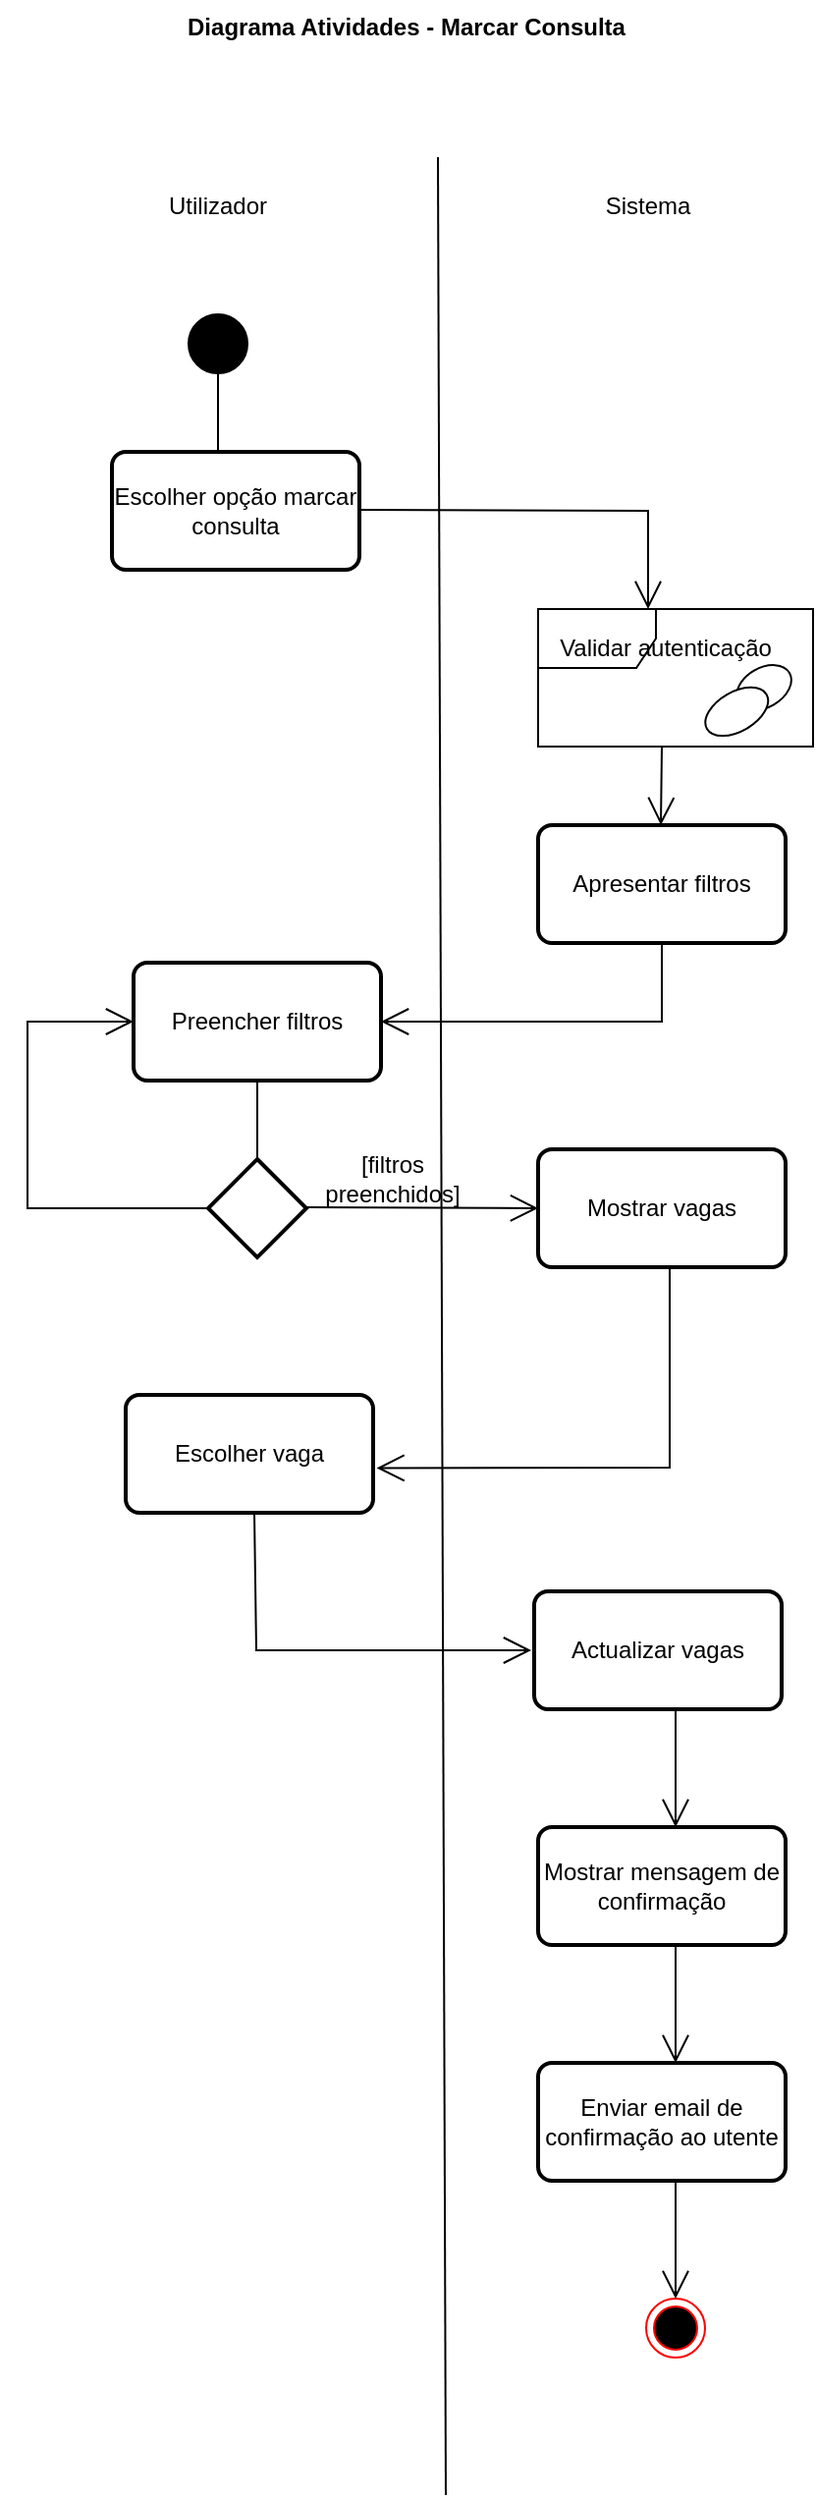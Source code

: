 <mxfile version="20.2.7" type="device" pages="5"><diagram id="aC4X720vus9qxyV70hOp" name="D Atividades - Marcar Consulta"><mxGraphModel dx="1902" dy="1026" grid="1" gridSize="10" guides="1" tooltips="1" connect="1" arrows="1" fold="1" page="1" pageScale="1" pageWidth="827" pageHeight="1169" math="0" shadow="0"><root><mxCell id="0"/><mxCell id="1" parent="0"/><mxCell id="auHp6Y4WAOxK9uiuMcSk-1" value="" style="verticalLabelPosition=bottom;verticalAlign=top;html=1;shape=mxgraph.flowchart.on-page_reference;fillColor=#000000;" vertex="1" parent="1"><mxGeometry x="259" y="190" width="30" height="30" as="geometry"/></mxCell><mxCell id="auHp6Y4WAOxK9uiuMcSk-3" value="" style="endArrow=none;endFill=0;endSize=12;html=1;rounded=0;" edge="1" parent="1"><mxGeometry width="160" relative="1" as="geometry"><mxPoint x="274" y="220" as="sourcePoint"/><mxPoint x="274" y="260" as="targetPoint"/></mxGeometry></mxCell><mxCell id="auHp6Y4WAOxK9uiuMcSk-4" value="Escolher opção marcar consulta" style="rounded=1;whiteSpace=wrap;html=1;absoluteArcSize=1;arcSize=14;strokeWidth=2;fillColor=#FFFFFF;strokeColor=#000000;" vertex="1" parent="1"><mxGeometry x="220" y="260" width="126" height="60" as="geometry"/></mxCell><mxCell id="xjuP9kLEPOgTU8Vr83Iu-1" value="Utilizador" style="text;html=1;strokeColor=none;fillColor=none;align=center;verticalAlign=middle;whiteSpace=wrap;rounded=0;" vertex="1" parent="1"><mxGeometry x="244" y="120" width="60" height="30" as="geometry"/></mxCell><mxCell id="xjuP9kLEPOgTU8Vr83Iu-4" value="Diagrama Atividades - Marcar Consulta" style="text;align=center;fontStyle=1;verticalAlign=middle;spacingLeft=3;spacingRight=3;strokeColor=none;rotatable=0;points=[[0,0.5],[1,0.5]];portConstraint=eastwest;fillColor=#FFFFFF;" vertex="1" parent="1"><mxGeometry x="330" y="30" width="80" height="26" as="geometry"/></mxCell><mxCell id="xjuP9kLEPOgTU8Vr83Iu-5" value="" style="endArrow=open;endFill=1;endSize=12;html=1;rounded=0;" edge="1" parent="1"><mxGeometry width="160" relative="1" as="geometry"><mxPoint x="346" y="289.5" as="sourcePoint"/><mxPoint x="493" y="340" as="targetPoint"/><Array as="points"><mxPoint x="493" y="290"/></Array></mxGeometry></mxCell><mxCell id="xjuP9kLEPOgTU8Vr83Iu-6" value="Apresentar filtros" style="rounded=1;whiteSpace=wrap;html=1;absoluteArcSize=1;arcSize=14;strokeWidth=2;fillColor=#FFFFFF;strokeColor=#000000;" vertex="1" parent="1"><mxGeometry x="437" y="450" width="126" height="60" as="geometry"/></mxCell><mxCell id="xjuP9kLEPOgTU8Vr83Iu-7" value="Sistema" style="text;html=1;strokeColor=none;fillColor=none;align=center;verticalAlign=middle;whiteSpace=wrap;rounded=0;" vertex="1" parent="1"><mxGeometry x="463" y="120" width="60" height="30" as="geometry"/></mxCell><mxCell id="xjuP9kLEPOgTU8Vr83Iu-8" value="" style="endArrow=open;endFill=1;endSize=12;html=1;rounded=0;exitX=0.5;exitY=1;exitDx=0;exitDy=0;" edge="1" parent="1" source="xjuP9kLEPOgTU8Vr83Iu-6"><mxGeometry width="160" relative="1" as="geometry"><mxPoint x="257" y="530" as="sourcePoint"/><mxPoint x="357" y="550" as="targetPoint"/><Array as="points"><mxPoint x="500" y="550"/></Array></mxGeometry></mxCell><mxCell id="xjuP9kLEPOgTU8Vr83Iu-9" value="Preencher filtros" style="rounded=1;whiteSpace=wrap;html=1;absoluteArcSize=1;arcSize=14;strokeWidth=2;fillColor=#FFFFFF;strokeColor=#000000;" vertex="1" parent="1"><mxGeometry x="231" y="520" width="126" height="60" as="geometry"/></mxCell><mxCell id="xjuP9kLEPOgTU8Vr83Iu-11" value="Mostrar vagas" style="rounded=1;whiteSpace=wrap;html=1;absoluteArcSize=1;arcSize=14;strokeWidth=2;fillColor=#FFFFFF;strokeColor=#000000;" vertex="1" parent="1"><mxGeometry x="437" y="615" width="126" height="60" as="geometry"/></mxCell><mxCell id="xjuP9kLEPOgTU8Vr83Iu-12" value="" style="endArrow=open;endFill=1;endSize=12;html=1;rounded=0;exitX=0.5;exitY=1;exitDx=0;exitDy=0;entryX=1.014;entryY=0.621;entryDx=0;entryDy=0;entryPerimeter=0;" edge="1" parent="1" target="xjuP9kLEPOgTU8Vr83Iu-13"><mxGeometry width="160" relative="1" as="geometry"><mxPoint x="504" y="675" as="sourcePoint"/><mxPoint x="361" y="755" as="targetPoint"/><Array as="points"><mxPoint x="504" y="777"/></Array></mxGeometry></mxCell><mxCell id="xjuP9kLEPOgTU8Vr83Iu-13" value="Escolher vaga" style="rounded=1;whiteSpace=wrap;html=1;absoluteArcSize=1;arcSize=14;strokeWidth=2;fillColor=#FFFFFF;strokeColor=#000000;" vertex="1" parent="1"><mxGeometry x="227" y="740" width="126" height="60" as="geometry"/></mxCell><mxCell id="xjuP9kLEPOgTU8Vr83Iu-14" value="" style="endArrow=open;endFill=1;endSize=12;html=1;rounded=0;exitX=0.5;exitY=1;exitDx=0;exitDy=0;entryX=0;entryY=0.5;entryDx=0;entryDy=0;" edge="1" parent="1"><mxGeometry width="160" relative="1" as="geometry"><mxPoint x="292.5" y="800" as="sourcePoint"/><mxPoint x="433.5" y="870" as="targetPoint"/><Array as="points"><mxPoint x="293.5" y="870"/></Array></mxGeometry></mxCell><mxCell id="xjuP9kLEPOgTU8Vr83Iu-15" value="" style="endArrow=none;endFill=0;endSize=12;html=1;rounded=0;exitX=0.5;exitY=1;exitDx=0;exitDy=0;" edge="1" parent="1" source="xjuP9kLEPOgTU8Vr83Iu-9"><mxGeometry width="160" relative="1" as="geometry"><mxPoint x="267" y="780" as="sourcePoint"/><mxPoint x="294" y="620" as="targetPoint"/></mxGeometry></mxCell><mxCell id="xjuP9kLEPOgTU8Vr83Iu-16" value="" style="strokeWidth=2;html=1;shape=mxgraph.flowchart.decision;whiteSpace=wrap;fillColor=#FFFFFF;" vertex="1" parent="1"><mxGeometry x="269" y="620" width="50" height="50" as="geometry"/></mxCell><mxCell id="xjuP9kLEPOgTU8Vr83Iu-18" value="" style="endArrow=open;endFill=1;endSize=12;html=1;rounded=0;" edge="1" parent="1"><mxGeometry width="160" relative="1" as="geometry"><mxPoint x="319" y="644.5" as="sourcePoint"/><mxPoint x="437" y="645" as="targetPoint"/></mxGeometry></mxCell><mxCell id="xjuP9kLEPOgTU8Vr83Iu-20" value="[filtros preenchidos]" style="text;html=1;strokeColor=none;fillColor=none;align=center;verticalAlign=middle;whiteSpace=wrap;rounded=0;" vertex="1" parent="1"><mxGeometry x="333" y="615" width="60" height="30" as="geometry"/></mxCell><mxCell id="xjuP9kLEPOgTU8Vr83Iu-22" value="" style="endArrow=open;endFill=1;endSize=12;html=1;rounded=0;entryX=0;entryY=0.5;entryDx=0;entryDy=0;exitX=0;exitY=0.5;exitDx=0;exitDy=0;exitPerimeter=0;" edge="1" parent="1" source="xjuP9kLEPOgTU8Vr83Iu-16" target="xjuP9kLEPOgTU8Vr83Iu-9"><mxGeometry width="160" relative="1" as="geometry"><mxPoint x="133.5" y="670" as="sourcePoint"/><mxPoint x="133.5" y="720" as="targetPoint"/><Array as="points"><mxPoint x="177" y="645"/><mxPoint x="177" y="550"/></Array></mxGeometry></mxCell><mxCell id="xjuP9kLEPOgTU8Vr83Iu-23" value="Actualizar vagas" style="rounded=1;whiteSpace=wrap;html=1;absoluteArcSize=1;arcSize=14;strokeWidth=2;fillColor=#FFFFFF;strokeColor=#000000;" vertex="1" parent="1"><mxGeometry x="435" y="840" width="126" height="60" as="geometry"/></mxCell><mxCell id="xjuP9kLEPOgTU8Vr83Iu-24" value="" style="endArrow=open;endFill=1;endSize=12;html=1;rounded=0;" edge="1" parent="1"><mxGeometry width="160" relative="1" as="geometry"><mxPoint x="507" y="900" as="sourcePoint"/><mxPoint x="507" y="960" as="targetPoint"/></mxGeometry></mxCell><mxCell id="xjuP9kLEPOgTU8Vr83Iu-25" value="Mostrar mensagem de confirmação" style="rounded=1;whiteSpace=wrap;html=1;absoluteArcSize=1;arcSize=14;strokeWidth=2;fillColor=#FFFFFF;strokeColor=#000000;" vertex="1" parent="1"><mxGeometry x="437" y="960" width="126" height="60" as="geometry"/></mxCell><mxCell id="xjuP9kLEPOgTU8Vr83Iu-26" value="" style="endArrow=none;endFill=0;endSize=12;html=1;rounded=0;" edge="1" parent="1"><mxGeometry width="160" relative="1" as="geometry"><mxPoint x="386" y="110" as="sourcePoint"/><mxPoint x="390" y="1300" as="targetPoint"/></mxGeometry></mxCell><mxCell id="xjuP9kLEPOgTU8Vr83Iu-27" value="" style="endArrow=open;endFill=1;endSize=12;html=1;rounded=0;" edge="1" parent="1"><mxGeometry width="160" relative="1" as="geometry"><mxPoint x="507" y="1020" as="sourcePoint"/><mxPoint x="507" y="1080" as="targetPoint"/></mxGeometry></mxCell><mxCell id="xjuP9kLEPOgTU8Vr83Iu-28" value="" style="ellipse;html=1;shape=endState;fillColor=#000000;strokeColor=#ff0000;" vertex="1" parent="1"><mxGeometry x="492" y="1200" width="30" height="30" as="geometry"/></mxCell><mxCell id="jbGn6iWR9WGbj9XRNjHH-3" value="Enviar email de confirmação ao utente" style="rounded=1;whiteSpace=wrap;html=1;absoluteArcSize=1;arcSize=14;strokeWidth=2;fillColor=#FFFFFF;strokeColor=#000000;" vertex="1" parent="1"><mxGeometry x="437" y="1080" width="126" height="60" as="geometry"/></mxCell><mxCell id="jbGn6iWR9WGbj9XRNjHH-4" value="" style="endArrow=open;endFill=1;endSize=12;html=1;rounded=0;" edge="1" parent="1"><mxGeometry width="160" relative="1" as="geometry"><mxPoint x="507" y="1140" as="sourcePoint"/><mxPoint x="507" y="1200" as="targetPoint"/></mxGeometry></mxCell><mxCell id="niLu8FTUclvExV80Wqd6-1" value="" style="endArrow=open;endFill=1;endSize=12;html=1;rounded=0;" edge="1" parent="1"><mxGeometry width="160" relative="1" as="geometry"><mxPoint x="500" y="410" as="sourcePoint"/><mxPoint x="499.5" y="450" as="targetPoint"/></mxGeometry></mxCell><mxCell id="9QzHQs27_pcCom7brdrI-1" value="" style="shape=umlFrame;whiteSpace=wrap;html=1;strokeColor=#000000;fillColor=#FFFFFF;" vertex="1" parent="1"><mxGeometry x="437" y="340" width="140" height="70" as="geometry"/></mxCell><mxCell id="9QzHQs27_pcCom7brdrI-2" value="Validar autenticação" style="text;html=1;strokeColor=none;fillColor=none;align=center;verticalAlign=middle;whiteSpace=wrap;rounded=0;" vertex="1" parent="1"><mxGeometry x="437" y="330" width="130" height="60" as="geometry"/></mxCell><mxCell id="9QzHQs27_pcCom7brdrI-3" value="" style="ellipse;whiteSpace=wrap;html=1;strokeColor=#000000;fillColor=#FFFFFF;rotation=-30;" vertex="1" parent="1"><mxGeometry x="537" y="370" width="30" height="20" as="geometry"/></mxCell><mxCell id="9QzHQs27_pcCom7brdrI-4" value="" style="ellipse;whiteSpace=wrap;html=1;strokeColor=#000000;fillColor=#FFFFFF;rotation=-30;" vertex="1" parent="1"><mxGeometry x="520.64" y="382.23" width="35" height="20" as="geometry"/></mxCell></root></mxGraphModel></diagram><diagram id="2z5fRQmiDzZDn1Argohp" name="D Atividades - Cancelar Consulta"><mxGraphModel dx="1902" dy="955" grid="1" gridSize="10" guides="1" tooltips="1" connect="1" arrows="1" fold="1" page="1" pageScale="1" pageWidth="827" pageHeight="1169" math="0" shadow="0"><root><mxCell id="0"/><mxCell id="1" parent="0"/><mxCell id="DxT4zfkKFSZzRJHXfQYI-1" value="" style="verticalLabelPosition=bottom;verticalAlign=top;html=1;shape=mxgraph.flowchart.on-page_reference;fillColor=#000000;" vertex="1" parent="1"><mxGeometry x="289" y="205" width="30" height="30" as="geometry"/></mxCell><mxCell id="DxT4zfkKFSZzRJHXfQYI-2" value="" style="endArrow=none;endFill=0;endSize=12;html=1;rounded=0;" edge="1" parent="1"><mxGeometry width="160" relative="1" as="geometry"><mxPoint x="304" y="235" as="sourcePoint"/><mxPoint x="304" y="275" as="targetPoint"/></mxGeometry></mxCell><mxCell id="DxT4zfkKFSZzRJHXfQYI-3" value="Escolher opção cancelar consulta" style="rounded=1;whiteSpace=wrap;html=1;absoluteArcSize=1;arcSize=14;strokeWidth=2;fillColor=#FFFFFF;strokeColor=#000000;" vertex="1" parent="1"><mxGeometry x="250" y="275" width="126" height="60" as="geometry"/></mxCell><mxCell id="DxT4zfkKFSZzRJHXfQYI-4" value="Utilizador" style="text;html=1;strokeColor=none;fillColor=none;align=center;verticalAlign=middle;whiteSpace=wrap;rounded=0;" vertex="1" parent="1"><mxGeometry x="274" y="135" width="60" height="30" as="geometry"/></mxCell><mxCell id="DxT4zfkKFSZzRJHXfQYI-5" value="Diagrama Atividades - Cancelar Consulta" style="text;align=center;fontStyle=1;verticalAlign=middle;spacingLeft=3;spacingRight=3;strokeColor=none;rotatable=0;points=[[0,0.5],[1,0.5]];portConstraint=eastwest;fillColor=#FFFFFF;" vertex="1" parent="1"><mxGeometry x="360" y="45" width="80" height="26" as="geometry"/></mxCell><mxCell id="DxT4zfkKFSZzRJHXfQYI-8" value="Sistema" style="text;html=1;strokeColor=none;fillColor=none;align=center;verticalAlign=middle;whiteSpace=wrap;rounded=0;" vertex="1" parent="1"><mxGeometry x="493" y="135" width="60" height="30" as="geometry"/></mxCell><mxCell id="DxT4zfkKFSZzRJHXfQYI-9" value="" style="endArrow=open;endFill=1;endSize=12;html=1;rounded=0;exitX=0.5;exitY=1;exitDx=0;exitDy=0;entryX=1;entryY=0.5;entryDx=0;entryDy=0;" edge="1" parent="1" target="DxT4zfkKFSZzRJHXfQYI-81"><mxGeometry width="160" relative="1" as="geometry"><mxPoint x="573" y="502" as="sourcePoint"/><mxPoint x="350" y="542" as="targetPoint"/><Array as="points"><mxPoint x="573" y="542"/></Array></mxGeometry></mxCell><mxCell id="DxT4zfkKFSZzRJHXfQYI-10" value="Listar consultas abertas" style="rounded=1;whiteSpace=wrap;html=1;absoluteArcSize=1;arcSize=14;strokeWidth=2;fillColor=#FFFFFF;strokeColor=#000000;" vertex="1" parent="1"><mxGeometry x="510" y="442" width="126" height="60" as="geometry"/></mxCell><mxCell id="DxT4zfkKFSZzRJHXfQYI-23" value="" style="endArrow=none;endFill=0;endSize=12;html=1;rounded=0;" edge="1" parent="1"><mxGeometry width="160" relative="1" as="geometry"><mxPoint x="416" y="125" as="sourcePoint"/><mxPoint x="420" y="890" as="targetPoint"/></mxGeometry></mxCell><mxCell id="DxT4zfkKFSZzRJHXfQYI-68" value="" style="endArrow=open;endFill=1;endSize=12;html=1;rounded=0;" edge="1" parent="1"><mxGeometry width="160" relative="1" as="geometry"><mxPoint x="308.5" y="335" as="sourcePoint"/><mxPoint x="510" y="360" as="targetPoint"/><Array as="points"><mxPoint x="309" y="360"/></Array></mxGeometry></mxCell><mxCell id="DxT4zfkKFSZzRJHXfQYI-79" value="" style="endArrow=open;endFill=1;endSize=12;html=1;rounded=0;" edge="1" parent="1"><mxGeometry width="160" relative="1" as="geometry"><mxPoint x="572.5" y="391" as="sourcePoint"/><mxPoint x="572.5" y="441" as="targetPoint"/></mxGeometry></mxCell><mxCell id="DxT4zfkKFSZzRJHXfQYI-81" value="Escolher consulta" style="rounded=1;whiteSpace=wrap;html=1;absoluteArcSize=1;arcSize=14;strokeWidth=2;fillColor=#FFFFFF;strokeColor=#000000;" vertex="1" parent="1"><mxGeometry x="250" y="512" width="126" height="60" as="geometry"/></mxCell><mxCell id="DxT4zfkKFSZzRJHXfQYI-82" value="" style="endArrow=open;endFill=1;endSize=12;html=1;rounded=0;" edge="1" parent="1"><mxGeometry width="160" relative="1" as="geometry"><mxPoint x="313" y="572" as="sourcePoint"/><mxPoint x="510" y="630" as="targetPoint"/><Array as="points"><mxPoint x="314" y="630"/></Array></mxGeometry></mxCell><mxCell id="DxT4zfkKFSZzRJHXfQYI-83" value="Actualizar vagas" style="rounded=1;whiteSpace=wrap;html=1;absoluteArcSize=1;arcSize=14;strokeWidth=2;fillColor=#FFFFFF;strokeColor=#000000;" vertex="1" parent="1"><mxGeometry x="510" y="600" width="126" height="60" as="geometry"/></mxCell><mxCell id="DxT4zfkKFSZzRJHXfQYI-84" value="" style="endArrow=open;endFill=1;endSize=12;html=1;rounded=0;" edge="1" parent="1"><mxGeometry width="160" relative="1" as="geometry"><mxPoint x="572.5" y="660" as="sourcePoint"/><mxPoint x="572.5" y="710" as="targetPoint"/></mxGeometry></mxCell><mxCell id="ih8-wiMfnkQQC97OLv8h-1" value="" style="ellipse;html=1;shape=endState;fillColor=#000000;strokeColor=#ff0000;" vertex="1" parent="1"><mxGeometry x="557" y="832" width="30" height="30" as="geometry"/></mxCell><mxCell id="ih8-wiMfnkQQC97OLv8h-2" value="Enviar email de confirmação ao utente" style="rounded=1;whiteSpace=wrap;html=1;absoluteArcSize=1;arcSize=14;strokeWidth=2;fillColor=#FFFFFF;strokeColor=#000000;" vertex="1" parent="1"><mxGeometry x="510" y="712" width="126" height="60" as="geometry"/></mxCell><mxCell id="ih8-wiMfnkQQC97OLv8h-3" value="" style="endArrow=open;endFill=1;endSize=12;html=1;rounded=0;" edge="1" parent="1"><mxGeometry width="160" relative="1" as="geometry"><mxPoint x="572.5" y="772" as="sourcePoint"/><mxPoint x="572.5" y="832" as="targetPoint"/></mxGeometry></mxCell><mxCell id="nacaXhnZwGuWkmCOt6RO-1" value="" style="shape=umlFrame;whiteSpace=wrap;html=1;strokeColor=#000000;fillColor=#FFFFFF;" vertex="1" parent="1"><mxGeometry x="510" y="320" width="140" height="70" as="geometry"/></mxCell><mxCell id="4ez0xkNygp9uRMsJgFZz-1" value="Validar autenticação" style="text;html=1;strokeColor=none;fillColor=none;align=center;verticalAlign=middle;whiteSpace=wrap;rounded=0;" vertex="1" parent="1"><mxGeometry x="510" y="310" width="130" height="60" as="geometry"/></mxCell><mxCell id="4ez0xkNygp9uRMsJgFZz-3" value="" style="ellipse;whiteSpace=wrap;html=1;strokeColor=#000000;fillColor=#FFFFFF;rotation=-30;" vertex="1" parent="1"><mxGeometry x="610" y="350" width="30" height="20" as="geometry"/></mxCell><mxCell id="4ez0xkNygp9uRMsJgFZz-4" value="" style="ellipse;whiteSpace=wrap;html=1;strokeColor=#000000;fillColor=#FFFFFF;rotation=-30;" vertex="1" parent="1"><mxGeometry x="593.64" y="362.23" width="35" height="20" as="geometry"/></mxCell></root></mxGraphModel></diagram><diagram id="7qUrFO6qswuqQR7fjrKf" name="D Actividades - Validar autenticação"><mxGraphModel dx="1075" dy="955" grid="1" gridSize="10" guides="1" tooltips="1" connect="1" arrows="1" fold="1" page="1" pageScale="1" pageWidth="827" pageHeight="1169" math="0" shadow="0"><root><mxCell id="0"/><mxCell id="1" parent="0"/><mxCell id="Y0vpsQExI9SeEXYDGHbW-1" value="Validar autenticação" style="rounded=1;whiteSpace=wrap;html=1;absoluteArcSize=1;arcSize=14;strokeWidth=2;fillColor=#FFFFFF;strokeColor=#000000;" vertex="1" parent="1"><mxGeometry x="1207" y="320" width="126" height="60" as="geometry"/></mxCell><mxCell id="Y0vpsQExI9SeEXYDGHbW-2" value="" style="strokeWidth=2;html=1;shape=mxgraph.flowchart.decision;whiteSpace=wrap;fillColor=#FFFFFF;" vertex="1" parent="1"><mxGeometry x="1245" y="412" width="50" height="50" as="geometry"/></mxCell><mxCell id="Y0vpsQExI9SeEXYDGHbW-3" value="" style="verticalLabelPosition=bottom;verticalAlign=top;html=1;shape=mxgraph.flowchart.on-page_reference;fillColor=#000000;" vertex="1" parent="1"><mxGeometry x="1249" y="250" width="30" height="30" as="geometry"/></mxCell><mxCell id="Y0vpsQExI9SeEXYDGHbW-4" value="Utilizador" style="text;html=1;strokeColor=none;fillColor=none;align=center;verticalAlign=middle;whiteSpace=wrap;rounded=0;" vertex="1" parent="1"><mxGeometry x="1010.5" y="180" width="60" height="30" as="geometry"/></mxCell><mxCell id="Y0vpsQExI9SeEXYDGHbW-5" value="Sistema" style="text;html=1;strokeColor=none;fillColor=none;align=center;verticalAlign=middle;whiteSpace=wrap;rounded=0;" vertex="1" parent="1"><mxGeometry x="1229.5" y="180" width="60" height="30" as="geometry"/></mxCell><mxCell id="Y0vpsQExI9SeEXYDGHbW-6" value="" style="endArrow=open;endFill=1;endSize=12;html=1;rounded=0;" edge="1" parent="1"><mxGeometry width="160" relative="1" as="geometry"><mxPoint x="1264" y="280" as="sourcePoint"/><mxPoint x="1264" y="320" as="targetPoint"/></mxGeometry></mxCell><mxCell id="Y0vpsQExI9SeEXYDGHbW-7" value="Pedir autenticação" style="rounded=1;whiteSpace=wrap;html=1;absoluteArcSize=1;arcSize=14;strokeWidth=2;fillColor=#FFFFFF;strokeColor=#000000;" vertex="1" parent="1"><mxGeometry x="1214" y="510" width="126" height="60" as="geometry"/></mxCell><mxCell id="Y0vpsQExI9SeEXYDGHbW-8" value="" style="endArrow=open;endFill=1;endSize=12;html=1;rounded=0;exitX=0.5;exitY=1;exitDx=0;exitDy=0;entryX=1;entryY=0.5;entryDx=0;entryDy=0;" edge="1" parent="1" target="Y0vpsQExI9SeEXYDGHbW-9"><mxGeometry width="160" relative="1" as="geometry"><mxPoint x="1279" y="570" as="sourcePoint"/><mxPoint x="1103" y="610" as="targetPoint"/><Array as="points"><mxPoint x="1279" y="610"/></Array></mxGeometry></mxCell><mxCell id="Y0vpsQExI9SeEXYDGHbW-9" value="Preencher autenticação" style="rounded=1;whiteSpace=wrap;html=1;absoluteArcSize=1;arcSize=14;strokeWidth=2;fillColor=#FFFFFF;strokeColor=#000000;" vertex="1" parent="1"><mxGeometry x="1000" y="580" width="126" height="60" as="geometry"/></mxCell><mxCell id="Y0vpsQExI9SeEXYDGHbW-10" value="" style="strokeWidth=2;html=1;shape=mxgraph.flowchart.decision;whiteSpace=wrap;fillColor=#FFFFFF;" vertex="1" parent="1"><mxGeometry x="1252" y="672" width="50" height="50" as="geometry"/></mxCell><mxCell id="Y0vpsQExI9SeEXYDGHbW-11" value="[autenticação&amp;nbsp;falhada]" style="text;html=1;strokeColor=none;fillColor=none;align=center;verticalAlign=middle;whiteSpace=wrap;rounded=0;" vertex="1" parent="1"><mxGeometry x="1279" y="660" width="157" height="30" as="geometry"/></mxCell><mxCell id="Y0vpsQExI9SeEXYDGHbW-12" value="" style="endArrow=open;endFill=1;endSize=12;html=1;rounded=0;" edge="1" parent="1"><mxGeometry width="160" relative="1" as="geometry"><mxPoint x="1062.5" y="640" as="sourcePoint"/><mxPoint x="1250" y="700" as="targetPoint"/><Array as="points"><mxPoint x="1063" y="700"/></Array></mxGeometry></mxCell><mxCell id="Y0vpsQExI9SeEXYDGHbW-13" value="" style="endArrow=open;endFill=1;endSize=12;html=1;rounded=0;entryX=1;entryY=0.5;entryDx=0;entryDy=0;" edge="1" parent="1" target="Y0vpsQExI9SeEXYDGHbW-7"><mxGeometry width="160" relative="1" as="geometry"><mxPoint x="1300" y="697" as="sourcePoint"/><mxPoint x="1248" y="696.5" as="targetPoint"/><Array as="points"><mxPoint x="1420" y="697"/><mxPoint x="1420" y="540"/></Array></mxGeometry></mxCell><mxCell id="Y0vpsQExI9SeEXYDGHbW-14" value="" style="endArrow=open;endFill=1;endSize=12;html=1;rounded=0;" edge="1" parent="1"><mxGeometry width="160" relative="1" as="geometry"><mxPoint x="1277" y="722" as="sourcePoint"/><mxPoint x="1276.5" y="763" as="targetPoint"/></mxGeometry></mxCell><mxCell id="Y0vpsQExI9SeEXYDGHbW-15" value="" style="ellipse;html=1;shape=endState;fillColor=#000000;strokeColor=#ff0000;" vertex="1" parent="1"><mxGeometry x="1262" y="762" width="30" height="30" as="geometry"/></mxCell><mxCell id="Y0vpsQExI9SeEXYDGHbW-16" value="" style="endArrow=none;endFill=0;endSize=12;html=1;rounded=0;" edge="1" parent="1"><mxGeometry width="160" relative="1" as="geometry"><mxPoint x="1157" y="161" as="sourcePoint"/><mxPoint x="1160" y="820" as="targetPoint"/></mxGeometry></mxCell><mxCell id="Y0vpsQExI9SeEXYDGHbW-17" value="" style="endArrow=open;endFill=1;endSize=12;html=1;rounded=0;" edge="1" parent="1"><mxGeometry width="160" relative="1" as="geometry"><mxPoint x="1269.5" y="380" as="sourcePoint"/><mxPoint x="1269.5" y="410.5" as="targetPoint"/></mxGeometry></mxCell><mxCell id="Y0vpsQExI9SeEXYDGHbW-18" value="" style="endArrow=open;endFill=1;endSize=12;html=1;rounded=0;" edge="1" parent="1"><mxGeometry width="160" relative="1" as="geometry"><mxPoint x="1269.5" y="460" as="sourcePoint"/><mxPoint x="1270" y="510" as="targetPoint"/></mxGeometry></mxCell><mxCell id="Y0vpsQExI9SeEXYDGHbW-19" value="" style="endArrow=open;endFill=1;endSize=12;html=1;rounded=0;" edge="1" parent="1"><mxGeometry width="160" relative="1" as="geometry"><mxPoint x="1295" y="436.5" as="sourcePoint"/><mxPoint x="1397" y="437" as="targetPoint"/></mxGeometry></mxCell><mxCell id="Y0vpsQExI9SeEXYDGHbW-20" value="&lt;b&gt;Diagrama Atividades - Validar Autenticação&lt;/b&gt;" style="text;html=1;strokeColor=none;fillColor=none;align=center;verticalAlign=middle;whiteSpace=wrap;rounded=0;" vertex="1" parent="1"><mxGeometry x="1034" y="60" width="268" height="30" as="geometry"/></mxCell><mxCell id="Y0vpsQExI9SeEXYDGHbW-21" value="" style="ellipse;html=1;shape=endState;fillColor=#000000;strokeColor=#ff0000;" vertex="1" parent="1"><mxGeometry x="1397" y="422" width="30" height="30" as="geometry"/></mxCell><mxCell id="Y0vpsQExI9SeEXYDGHbW-22" value="[autenticação&amp;nbsp;validada]" style="text;html=1;strokeColor=none;fillColor=none;align=center;verticalAlign=middle;whiteSpace=wrap;rounded=0;" vertex="1" parent="1"><mxGeometry x="1279" y="400" width="140" height="30" as="geometry"/></mxCell></root></mxGraphModel></diagram><diagram id="6SAhD_0AqrCEG9u1dnsU" name="D Atividades - Listar Consultas"><mxGraphModel dx="1902" dy="955" grid="1" gridSize="10" guides="1" tooltips="1" connect="1" arrows="1" fold="1" page="1" pageScale="1" pageWidth="827" pageHeight="1169" math="0" shadow="0"><root><mxCell id="0"/><mxCell id="1" parent="0"/><mxCell id="o-ybOhkcLnFOHwofRbxU-1" value="" style="verticalLabelPosition=bottom;verticalAlign=top;html=1;shape=mxgraph.flowchart.on-page_reference;fillColor=#000000;" vertex="1" parent="1"><mxGeometry x="199" y="200" width="30" height="30" as="geometry"/></mxCell><mxCell id="o-ybOhkcLnFOHwofRbxU-2" value="" style="endArrow=none;endFill=0;endSize=12;html=1;rounded=0;" edge="1" parent="1"><mxGeometry width="160" relative="1" as="geometry"><mxPoint x="214" y="230" as="sourcePoint"/><mxPoint x="214" y="270" as="targetPoint"/></mxGeometry></mxCell><mxCell id="o-ybOhkcLnFOHwofRbxU-3" value="Escolher opção Listar consulta" style="rounded=1;whiteSpace=wrap;html=1;absoluteArcSize=1;arcSize=14;strokeWidth=2;fillColor=#FFFFFF;strokeColor=#000000;" vertex="1" parent="1"><mxGeometry x="160" y="270" width="126" height="60" as="geometry"/></mxCell><mxCell id="o-ybOhkcLnFOHwofRbxU-4" value="Utilizador" style="text;html=1;strokeColor=none;fillColor=none;align=center;verticalAlign=middle;whiteSpace=wrap;rounded=0;" vertex="1" parent="1"><mxGeometry x="184" y="130" width="60" height="30" as="geometry"/></mxCell><mxCell id="o-ybOhkcLnFOHwofRbxU-5" value="Sistema" style="text;html=1;strokeColor=none;fillColor=none;align=center;verticalAlign=middle;whiteSpace=wrap;rounded=0;" vertex="1" parent="1"><mxGeometry x="403" y="130" width="60" height="30" as="geometry"/></mxCell><mxCell id="o-ybOhkcLnFOHwofRbxU-6" value="" style="endArrow=open;endFill=1;endSize=12;html=1;rounded=0;exitX=0.5;exitY=1;exitDx=0;exitDy=0;entryX=1;entryY=0.5;entryDx=0;entryDy=0;" edge="1" parent="1" target="o-ybOhkcLnFOHwofRbxU-12"><mxGeometry width="160" relative="1" as="geometry"><mxPoint x="483" y="497" as="sourcePoint"/><mxPoint x="260" y="537" as="targetPoint"/><Array as="points"><mxPoint x="483" y="537"/></Array></mxGeometry></mxCell><mxCell id="o-ybOhkcLnFOHwofRbxU-7" value="Listar todas as consultas&amp;nbsp;" style="rounded=1;whiteSpace=wrap;html=1;absoluteArcSize=1;arcSize=14;strokeWidth=2;fillColor=#FFFFFF;strokeColor=#000000;" vertex="1" parent="1"><mxGeometry x="420" y="437" width="126" height="60" as="geometry"/></mxCell><mxCell id="o-ybOhkcLnFOHwofRbxU-8" value="" style="endArrow=none;endFill=0;endSize=12;html=1;rounded=0;" edge="1" parent="1"><mxGeometry width="160" relative="1" as="geometry"><mxPoint x="326" y="120" as="sourcePoint"/><mxPoint x="330" y="780" as="targetPoint"/></mxGeometry></mxCell><mxCell id="o-ybOhkcLnFOHwofRbxU-9" value="" style="endArrow=open;endFill=1;endSize=12;html=1;rounded=0;" edge="1" parent="1"><mxGeometry width="160" relative="1" as="geometry"><mxPoint x="218.5" y="330" as="sourcePoint"/><mxPoint x="420" y="355" as="targetPoint"/><Array as="points"><mxPoint x="219" y="355"/></Array></mxGeometry></mxCell><mxCell id="o-ybOhkcLnFOHwofRbxU-11" value="" style="endArrow=open;endFill=1;endSize=12;html=1;rounded=0;" edge="1" parent="1"><mxGeometry width="160" relative="1" as="geometry"><mxPoint x="482.5" y="386" as="sourcePoint"/><mxPoint x="482.5" y="436" as="targetPoint"/></mxGeometry></mxCell><mxCell id="o-ybOhkcLnFOHwofRbxU-12" value="Escolher consulta" style="rounded=1;whiteSpace=wrap;html=1;absoluteArcSize=1;arcSize=14;strokeWidth=2;fillColor=#FFFFFF;strokeColor=#000000;" vertex="1" parent="1"><mxGeometry x="160" y="507" width="126" height="60" as="geometry"/></mxCell><mxCell id="o-ybOhkcLnFOHwofRbxU-13" value="" style="endArrow=open;endFill=1;endSize=12;html=1;rounded=0;" edge="1" parent="1"><mxGeometry width="160" relative="1" as="geometry"><mxPoint x="223" y="567" as="sourcePoint"/><mxPoint x="420" y="625" as="targetPoint"/><Array as="points"><mxPoint x="224" y="625"/></Array></mxGeometry></mxCell><mxCell id="o-ybOhkcLnFOHwofRbxU-14" value="Listar detalhes" style="rounded=1;whiteSpace=wrap;html=1;absoluteArcSize=1;arcSize=14;strokeWidth=2;fillColor=#FFFFFF;strokeColor=#000000;" vertex="1" parent="1"><mxGeometry x="420" y="595" width="126" height="60" as="geometry"/></mxCell><mxCell id="o-ybOhkcLnFOHwofRbxU-15" value="" style="endArrow=open;endFill=1;endSize=12;html=1;rounded=0;" edge="1" parent="1"><mxGeometry width="160" relative="1" as="geometry"><mxPoint x="482.5" y="655" as="sourcePoint"/><mxPoint x="482.5" y="705" as="targetPoint"/></mxGeometry></mxCell><mxCell id="o-ybOhkcLnFOHwofRbxU-16" value="" style="ellipse;html=1;shape=endState;fillColor=#000000;strokeColor=#ff0000;" vertex="1" parent="1"><mxGeometry x="467" y="706" width="30" height="30" as="geometry"/></mxCell><mxCell id="o-ybOhkcLnFOHwofRbxU-20" value="&lt;b&gt;Diagrama Atividades&lt;/b&gt;&lt;b&gt;&amp;nbsp;- Listar Consultas&lt;/b&gt;" style="text;html=1;strokeColor=none;fillColor=none;align=center;verticalAlign=middle;whiteSpace=wrap;rounded=0;" vertex="1" parent="1"><mxGeometry x="204" y="40" width="263" height="40" as="geometry"/></mxCell><mxCell id="kGr5JunMtrh2mxsFU1kp-5" value="" style="shape=umlFrame;whiteSpace=wrap;html=1;strokeColor=#000000;fillColor=#FFFFFF;" vertex="1" parent="1"><mxGeometry x="420" y="314" width="140" height="70" as="geometry"/></mxCell><mxCell id="kGr5JunMtrh2mxsFU1kp-6" value="Validar autenticação" style="text;html=1;strokeColor=none;fillColor=none;align=center;verticalAlign=middle;whiteSpace=wrap;rounded=0;" vertex="1" parent="1"><mxGeometry x="420" y="304" width="130" height="60" as="geometry"/></mxCell><mxCell id="kGr5JunMtrh2mxsFU1kp-7" value="" style="ellipse;whiteSpace=wrap;html=1;strokeColor=#000000;fillColor=#FFFFFF;rotation=-30;" vertex="1" parent="1"><mxGeometry x="520" y="344" width="30" height="20" as="geometry"/></mxCell><mxCell id="kGr5JunMtrh2mxsFU1kp-8" value="" style="ellipse;whiteSpace=wrap;html=1;strokeColor=#000000;fillColor=#FFFFFF;rotation=-30;" vertex="1" parent="1"><mxGeometry x="503.64" y="356.23" width="35" height="20" as="geometry"/></mxCell></root></mxGraphModel></diagram><diagram id="q-FIm6JUxtvbErOea3Z6" name="D Atividades - Pesquisar "><mxGraphModel dx="1902" dy="955" grid="1" gridSize="10" guides="1" tooltips="1" connect="1" arrows="1" fold="1" page="1" pageScale="1" pageWidth="827" pageHeight="1169" math="0" shadow="0"><root><mxCell id="0"/><mxCell id="1" parent="0"/><mxCell id="71TPGccwq3WR0qjK3R7u-1" value="&lt;b&gt;Diagrama Atividades&lt;/b&gt;&lt;b&gt;&amp;nbsp;- Pesquisar&lt;/b&gt;" style="text;html=1;strokeColor=none;fillColor=none;align=center;verticalAlign=middle;whiteSpace=wrap;rounded=0;" vertex="1" parent="1"><mxGeometry x="229" y="40" width="210" height="30" as="geometry"/></mxCell><mxCell id="a-95PW0ALJ9fFIx-xwTM-1" value="" style="verticalLabelPosition=bottom;verticalAlign=top;html=1;shape=mxgraph.flowchart.on-page_reference;fillColor=#000000;" vertex="1" parent="1"><mxGeometry x="199" y="200" width="30" height="30" as="geometry"/></mxCell><mxCell id="a-95PW0ALJ9fFIx-xwTM-2" value="" style="endArrow=none;endFill=0;endSize=12;html=1;rounded=0;" edge="1" parent="1"><mxGeometry width="160" relative="1" as="geometry"><mxPoint x="214" y="230" as="sourcePoint"/><mxPoint x="214" y="270" as="targetPoint"/></mxGeometry></mxCell><mxCell id="a-95PW0ALJ9fFIx-xwTM-3" value="Escolher opção Pesquisar" style="rounded=1;whiteSpace=wrap;html=1;absoluteArcSize=1;arcSize=14;strokeWidth=2;fillColor=#FFFFFF;strokeColor=#000000;" vertex="1" parent="1"><mxGeometry x="160" y="270" width="126" height="60" as="geometry"/></mxCell><mxCell id="a-95PW0ALJ9fFIx-xwTM-4" value="Utilizador" style="text;html=1;strokeColor=none;fillColor=none;align=center;verticalAlign=middle;whiteSpace=wrap;rounded=0;" vertex="1" parent="1"><mxGeometry x="184" y="130" width="60" height="30" as="geometry"/></mxCell><mxCell id="a-95PW0ALJ9fFIx-xwTM-5" value="Sistema" style="text;html=1;strokeColor=none;fillColor=none;align=center;verticalAlign=middle;whiteSpace=wrap;rounded=0;" vertex="1" parent="1"><mxGeometry x="403" y="130" width="60" height="30" as="geometry"/></mxCell><mxCell id="a-95PW0ALJ9fFIx-xwTM-6" value="" style="endArrow=open;endFill=1;endSize=12;html=1;rounded=0;entryX=1;entryY=0.5;entryDx=0;entryDy=0;" edge="1" parent="1" target="a-95PW0ALJ9fFIx-xwTM-12"><mxGeometry width="160" relative="1" as="geometry"><mxPoint x="480" y="390" as="sourcePoint"/><mxPoint x="260" y="537" as="targetPoint"/><Array as="points"><mxPoint x="480" y="450"/></Array></mxGeometry></mxCell><mxCell id="a-95PW0ALJ9fFIx-xwTM-8" value="" style="endArrow=none;endFill=0;endSize=12;html=1;rounded=0;" edge="1" parent="1"><mxGeometry width="160" relative="1" as="geometry"><mxPoint x="326" y="120" as="sourcePoint"/><mxPoint x="326" y="680" as="targetPoint"/></mxGeometry></mxCell><mxCell id="a-95PW0ALJ9fFIx-xwTM-9" value="" style="endArrow=open;endFill=1;endSize=12;html=1;rounded=0;" edge="1" parent="1"><mxGeometry width="160" relative="1" as="geometry"><mxPoint x="218.5" y="330" as="sourcePoint"/><mxPoint x="420" y="355" as="targetPoint"/><Array as="points"><mxPoint x="219" y="355"/></Array></mxGeometry></mxCell><mxCell id="a-95PW0ALJ9fFIx-xwTM-10" value="Mostrar filtros" style="rounded=1;whiteSpace=wrap;html=1;absoluteArcSize=1;arcSize=14;strokeWidth=2;fillColor=#FFFFFF;strokeColor=#000000;" vertex="1" parent="1"><mxGeometry x="420" y="326" width="126" height="60" as="geometry"/></mxCell><mxCell id="a-95PW0ALJ9fFIx-xwTM-12" value="Preencher filtros" style="rounded=1;whiteSpace=wrap;html=1;absoluteArcSize=1;arcSize=14;strokeWidth=2;fillColor=#FFFFFF;strokeColor=#000000;" vertex="1" parent="1"><mxGeometry x="160" y="420" width="126" height="60" as="geometry"/></mxCell><mxCell id="a-95PW0ALJ9fFIx-xwTM-13" value="" style="endArrow=open;endFill=1;endSize=12;html=1;rounded=0;" edge="1" parent="1"><mxGeometry width="160" relative="1" as="geometry"><mxPoint x="217" y="480" as="sourcePoint"/><mxPoint x="414" y="538" as="targetPoint"/><Array as="points"><mxPoint x="218" y="538"/></Array></mxGeometry></mxCell><mxCell id="a-95PW0ALJ9fFIx-xwTM-14" value="Mostrar detalhes dos filtros" style="rounded=1;whiteSpace=wrap;html=1;absoluteArcSize=1;arcSize=14;strokeWidth=2;fillColor=#FFFFFF;strokeColor=#000000;" vertex="1" parent="1"><mxGeometry x="414" y="514" width="126" height="60" as="geometry"/></mxCell><mxCell id="a-95PW0ALJ9fFIx-xwTM-15" value="" style="endArrow=open;endFill=1;endSize=12;html=1;rounded=0;" edge="1" parent="1"><mxGeometry width="160" relative="1" as="geometry"><mxPoint x="476.5" y="574" as="sourcePoint"/><mxPoint x="476.5" y="624" as="targetPoint"/></mxGeometry></mxCell><mxCell id="a-95PW0ALJ9fFIx-xwTM-16" value="" style="ellipse;html=1;shape=endState;fillColor=#000000;strokeColor=#ff0000;" vertex="1" parent="1"><mxGeometry x="461" y="625" width="30" height="30" as="geometry"/></mxCell><mxCell id="a-95PW0ALJ9fFIx-xwTM-18" value="&lt;div style=&quot;text-align: left;&quot;&gt;&lt;span style=&quot;background-color: initial;&quot;&gt;Filtros:&lt;/span&gt;&lt;/div&gt;&lt;div style=&quot;text-align: left;&quot;&gt;&lt;span style=&quot;background-color: initial;&quot;&gt;. Pesquisar Especialidades&lt;/span&gt;&lt;/div&gt;&lt;div style=&quot;text-align: left;&quot;&gt;&lt;span style=&quot;background-color: initial;&quot;&gt;. Pesquisar médicos&lt;/span&gt;&lt;/div&gt;" style="shape=note;whiteSpace=wrap;html=1;backgroundOutline=1;darkOpacity=0.05;strokeColor=#000000;fillColor=#FFFFFF;" vertex="1" parent="1"><mxGeometry x="570" y="250" width="210" height="60" as="geometry"/></mxCell><mxCell id="a-95PW0ALJ9fFIx-xwTM-19" value="" style="endArrow=none;dashed=1;html=1;dashPattern=1 3;strokeWidth=2;rounded=0;exitX=1;exitY=0.5;exitDx=0;exitDy=0;entryX=0.466;entryY=1.013;entryDx=0;entryDy=0;entryPerimeter=0;" edge="1" parent="1" source="a-95PW0ALJ9fFIx-xwTM-10" target="a-95PW0ALJ9fFIx-xwTM-18"><mxGeometry width="50" height="50" relative="1" as="geometry"><mxPoint x="640" y="360" as="sourcePoint"/><mxPoint x="690" y="310" as="targetPoint"/><Array as="points"><mxPoint x="668" y="356"/></Array></mxGeometry></mxCell></root></mxGraphModel></diagram></mxfile>